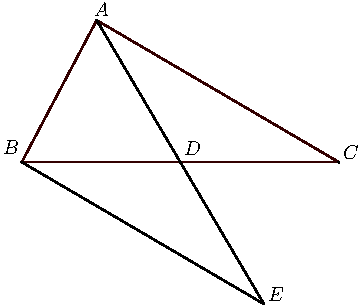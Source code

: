 import graph;size(6cm); real lsf=0.5; pen dps=linewidth(0.7)+fontsize(10); defaultpen(dps); pen ds=black; real xmin=-1.4927933847077512,xmax=2.853298552949815,ymin=-1.1220457797313421,ymax=1.3299626406587364; 
pen ttqqqq=rgb(0.2,0.,0.); 
pair A=(-0.5275833023056578,0.8950673315580452), B=(-1.,0.), C=(1.,0.), D=(0.,0.); 
draw(A--B--C--cycle,linewidth(0.8)+ttqqqq); 
draw(A--B,linewidth(0.8)+ttqqqq); draw(B--C,linewidth(0.8)+ttqqqq); draw(C--A,linewidth(0.8)+ttqqqq); draw(A--D,linewidth(0.8)); draw(D--(0.5275833023056578,-0.8950673315580452),linewidth(0.8)); draw(B--(0.5275833023056578,-0.8950673315580452),linewidth(0.8)); 
dot(A,linewidth(1.pt)+ds); label("$A$",(-0.557196239471396,0.9065119449554323),NE*lsf); dot(B,linewidth(1.pt)+ds); label("$B$",(-1.1351492160394199,0.03672132675405098),NE*lsf); dot(C,linewidth(1.pt)+ds); label("$C$",(1.01071579597057,0.005248639911237839),NE*lsf); dot(D,linewidth(1.pt)+ds); label("$D$",(0.012173277048588059,0.028137866706011032),NE*lsf); dot((0.5275833023056578,-0.8950673315580452),linewidth(1.pt)+ds); label("$E$",(0.5386254933283723,-0.8902923584342634),NE*lsf); 
clip((xmin,ymin)--(xmin,ymax)--(xmax,ymax)--(xmax,ymin)--cycle); 